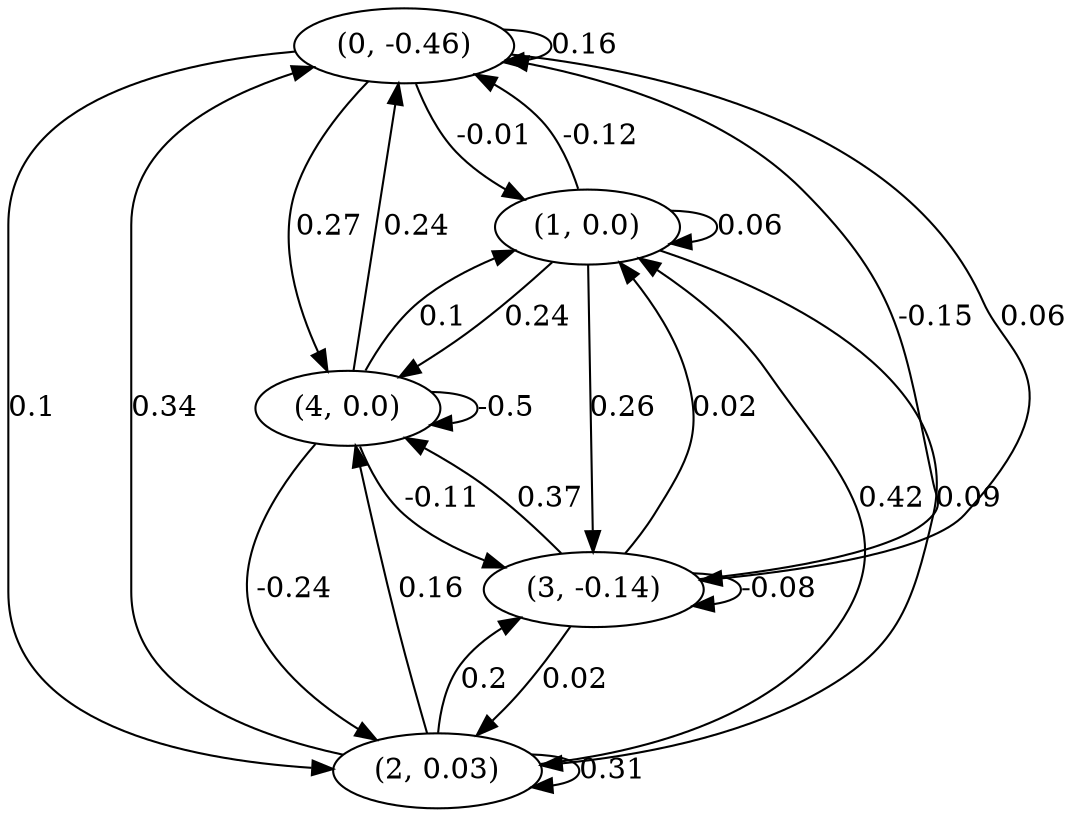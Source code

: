digraph {
    0 [ label = "(0, -0.46)" ]
    1 [ label = "(1, 0.0)" ]
    2 [ label = "(2, 0.03)" ]
    3 [ label = "(3, -0.14)" ]
    4 [ label = "(4, 0.0)" ]
    0 -> 0 [ label = "0.16" ]
    1 -> 1 [ label = "0.06" ]
    2 -> 2 [ label = "0.31" ]
    3 -> 3 [ label = "-0.08" ]
    4 -> 4 [ label = "-0.5" ]
    1 -> 0 [ label = "-0.12" ]
    2 -> 0 [ label = "0.34" ]
    3 -> 0 [ label = "-0.15" ]
    4 -> 0 [ label = "0.24" ]
    0 -> 1 [ label = "-0.01" ]
    2 -> 1 [ label = "0.42" ]
    3 -> 1 [ label = "0.02" ]
    4 -> 1 [ label = "0.1" ]
    0 -> 2 [ label = "0.1" ]
    1 -> 2 [ label = "0.09" ]
    3 -> 2 [ label = "0.02" ]
    4 -> 2 [ label = "-0.24" ]
    0 -> 3 [ label = "0.06" ]
    1 -> 3 [ label = "0.26" ]
    2 -> 3 [ label = "0.2" ]
    4 -> 3 [ label = "-0.11" ]
    0 -> 4 [ label = "0.27" ]
    1 -> 4 [ label = "0.24" ]
    2 -> 4 [ label = "0.16" ]
    3 -> 4 [ label = "0.37" ]
}

